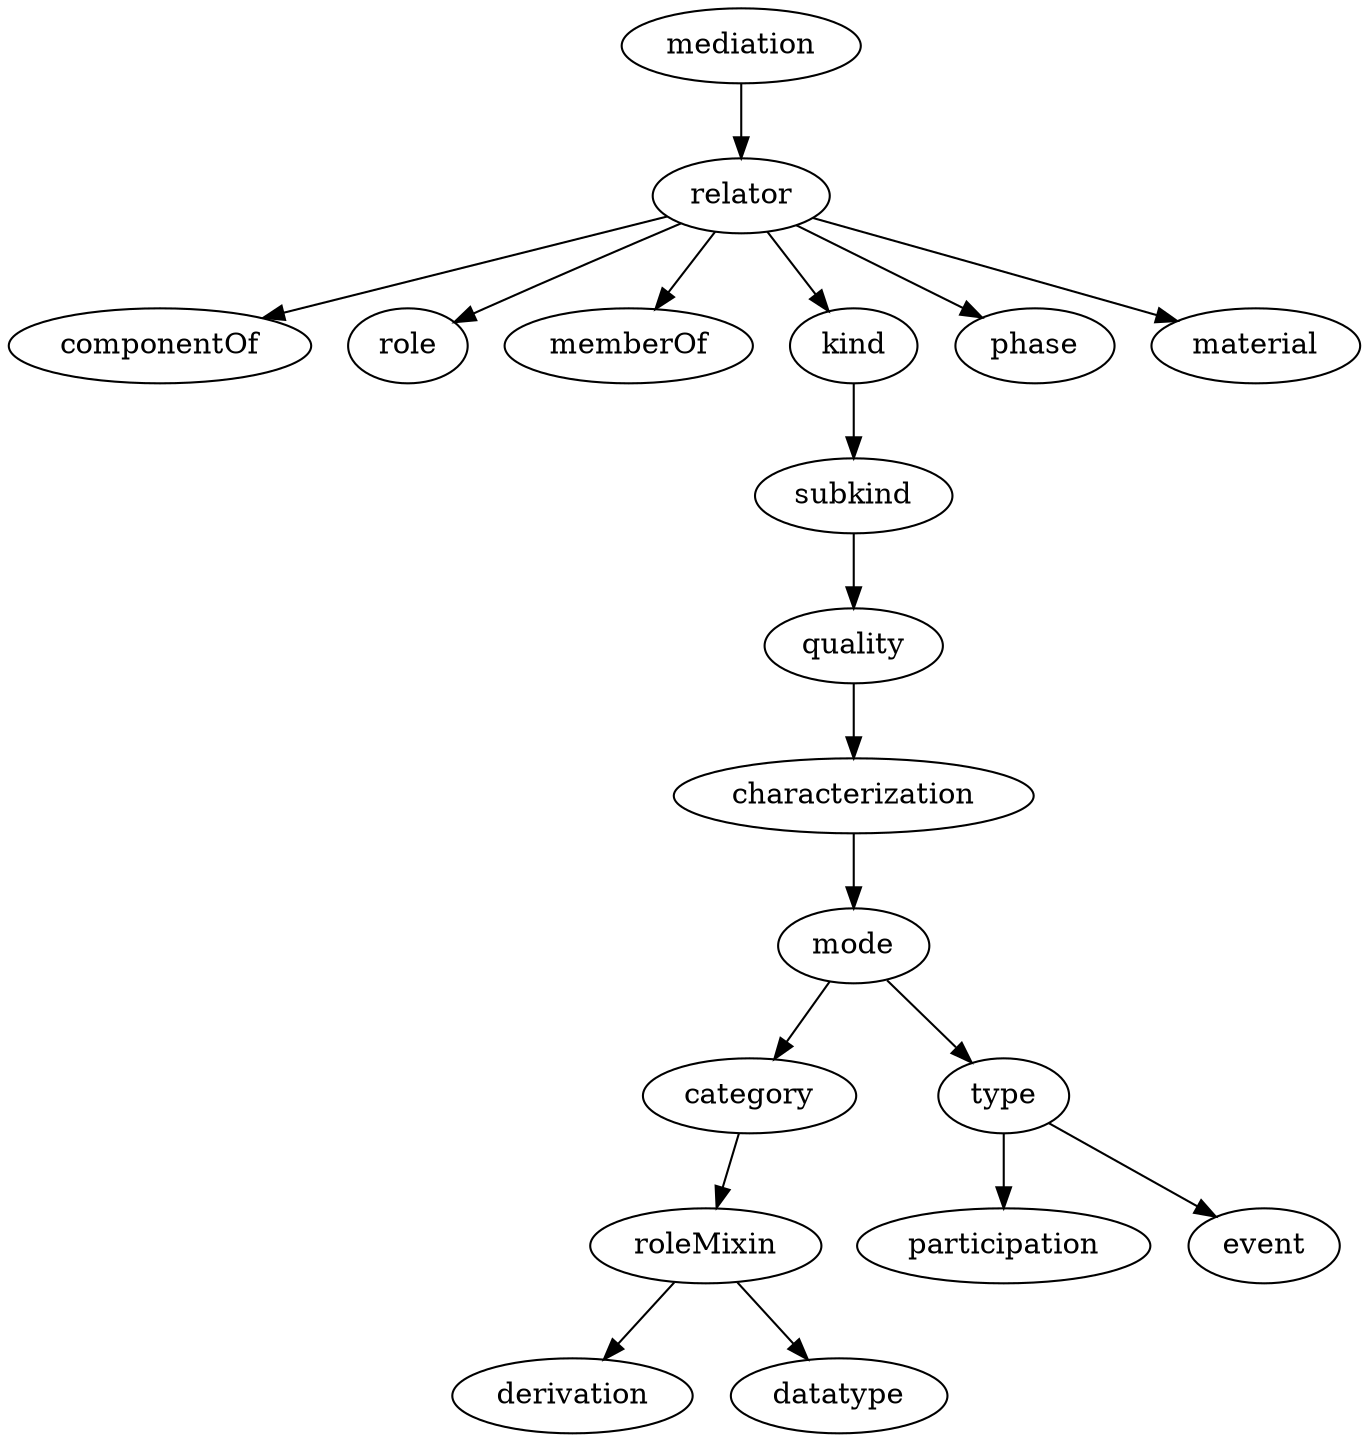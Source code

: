 strict digraph  {
mediation;
relator;
componentOf;
role;
memberOf;
kind;
phase;
material;
subkind;
quality;
characterization;
mode;
category;
type;
roleMixin;
participation;
event;
derivation;
datatype;
mediation -> relator;
relator -> componentOf;
relator -> role;
relator -> memberOf;
relator -> kind;
relator -> phase;
relator -> material;
kind -> subkind;
subkind -> quality;
quality -> characterization;
characterization -> mode;
mode -> category;
mode -> type;
category -> roleMixin;
type -> participation;
type -> event;
roleMixin -> derivation;
roleMixin -> datatype;
}
